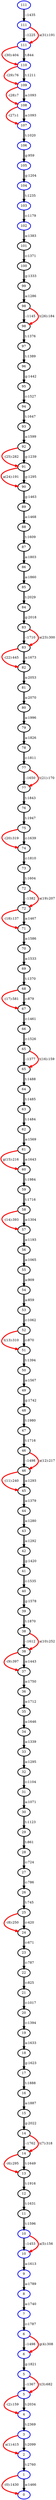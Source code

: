 digraph {
 0 [penwidth=3,label="0",color="blue2"]
 1 [penwidth=3,label="1",color="blue2"]
 2 [penwidth=3,label="2",color="blue2"]
 3 [penwidth=3,label="3",color="blue2"]
 4 [penwidth=3,label="4",color="blue2"]
 5 [penwidth=3,label="5",color="blue2"]
 6 [penwidth=3,label="5",color="blue2"]
 7 [penwidth=3,label="6",color="blue2"]
 8 [penwidth=3,label="6",color="blue2"]
 9 [penwidth=3,label="7",color="blue2"]
 10 [penwidth=3,label="8",color="blue2"]
 11 [penwidth=3,label="9",color="blue2"]
 12 [penwidth=3,label="10",color="blue2"]
 13 [penwidth=3,label="10",color="blue2"]
 14 [penwidth=3,label="11",color="black"]
 15 [penwidth=3,label="12",color="black"]
 16 [penwidth=3,label="13",color="black"]
 17 [penwidth=3,label="14",color="black"]
 18 [penwidth=3,label="14",color="black"]
 19 [penwidth=3,label="15",color="black"]
 20 [penwidth=3,label="16",color="black"]
 21 [penwidth=3,label="17",color="black"]
 22 [penwidth=3,label="18",color="black"]
 23 [penwidth=3,label="19",color="black"]
 24 [penwidth=3,label="20",color="black"]
 25 [penwidth=3,label="21",color="black"]
 26 [penwidth=3,label="22",color="black"]
 27 [penwidth=3,label="23",color="black"]
 28 [penwidth=3,label="24",color="black"]
 29 [penwidth=3,label="25",color="black"]
 30 [penwidth=3,label="26",color="black"]
 31 [penwidth=3,label="27",color="black"]
 32 [penwidth=3,label="28",color="black"]
 33 [penwidth=3,label="29",color="black"]
 34 [penwidth=3,label="30",color="black"]
 35 [penwidth=3,label="31",color="black"]
 36 [penwidth=3,label="32",color="black"]
 37 [penwidth=3,label="33",color="black"]
 38 [penwidth=3,label="34",color="black"]
 39 [penwidth=3,label="35",color="black"]
 40 [penwidth=3,label="36",color="black"]
 41 [penwidth=3,label="37",color="black"]
 42 [penwidth=3,label="38",color="black"]
 43 [penwidth=3,label="38",color="black"]
 44 [penwidth=3,label="39",color="black"]
 45 [penwidth=3,label="40",color="black"]
 46 [penwidth=3,label="41",color="black"]
 47 [penwidth=3,label="42",color="black"]
 48 [penwidth=3,label="43",color="black"]
 49 [penwidth=3,label="44",color="black"]
 50 [penwidth=3,label="45",color="black"]
 51 [penwidth=3,label="46",color="black"]
 52 [penwidth=3,label="46",color="black"]
 53 [penwidth=3,label="47",color="black"]
 54 [penwidth=3,label="48",color="black"]
 55 [penwidth=3,label="49",color="black"]
 56 [penwidth=3,label="50",color="black"]
 57 [penwidth=3,label="51",color="black"]
 58 [penwidth=3,label="52",color="black"]
 59 [penwidth=3,label="53",color="black"]
 60 [penwidth=3,label="54",color="black"]
 61 [penwidth=3,label="55",color="black"]
 62 [penwidth=3,label="56",color="black"]
 63 [penwidth=3,label="57",color="black"]
 64 [penwidth=3,label="58",color="black"]
 65 [penwidth=3,label="59",color="black"]
 66 [penwidth=3,label="60",color="black"]
 67 [penwidth=3,label="61",color="black"]
 68 [penwidth=3,label="62",color="black"]
 69 [penwidth=3,label="63",color="black"]
 70 [penwidth=3,label="64",color="black"]
 71 [penwidth=3,label="65",color="black"]
 72 [penwidth=3,label="65",color="black"]
 73 [penwidth=3,label="66",color="black"]
 74 [penwidth=3,label="67",color="black"]
 75 [penwidth=3,label="68",color="black"]
 76 [penwidth=3,label="69",color="black"]
 77 [penwidth=3,label="70",color="black"]
 78 [penwidth=3,label="71",color="black"]
 79 [penwidth=3,label="72",color="black"]
 80 [penwidth=3,label="72",color="black"]
 81 [penwidth=3,label="73",color="black"]
 82 [penwidth=3,label="74",color="black"]
 83 [penwidth=3,label="75",color="black"]
 84 [penwidth=3,label="76",color="black"]
 85 [penwidth=3,label="77",color="black"]
 86 [penwidth=3,label="77",color="black"]
 87 [penwidth=3,label="78",color="black"]
 88 [penwidth=3,label="79",color="black"]
 89 [penwidth=3,label="80",color="black"]
 90 [penwidth=3,label="81",color="black"]
 91 [penwidth=3,label="82",color="black"]
 92 [penwidth=3,label="83",color="black"]
 93 [penwidth=3,label="83",color="black"]
 94 [penwidth=3,label="84",color="black"]
 95 [penwidth=3,label="85",color="black"]
 96 [penwidth=3,label="86",color="black"]
 97 [penwidth=3,label="87",color="black"]
 98 [penwidth=3,label="88",color="black"]
 99 [penwidth=3,label="89",color="black"]
 100 [penwidth=3,label="90",color="black"]
 101 [penwidth=3,label="91",color="black"]
 102 [penwidth=3,label="92",color="black"]
 103 [penwidth=3,label="93",color="black"]
 104 [penwidth=3,label="94",color="black"]
 105 [penwidth=3,label="95",color="black"]
 106 [penwidth=3,label="96",color="black"]
 107 [penwidth=3,label="97",color="black"]
 108 [penwidth=3,label="98",color="black"]
 109 [penwidth=3,label="98",color="black"]
 110 [penwidth=3,label="99",color="black"]
 111 [penwidth=3,label="100",color="black"]
 112 [penwidth=3,label="101",color="black"]
 113 [penwidth=3,label="102",color="blue2"]
 114 [penwidth=3,label="103",color="blue2"]
 115 [penwidth=3,label="104",color="blue2"]
 116 [penwidth=3,label="105",color="blue2"]
 117 [penwidth=3,label="106",color="blue2"]
 118 [penwidth=3,label="107",color="blue2"]
 119 [penwidth=3,label="108",color="blue2"]
 120 [penwidth=3,label="109",color="blue2"]
 121 [penwidth=3,label="110",color="blue2"]
 122 [penwidth=3,label="111",color="blue2"]
 123 [penwidth=3,label="111",color="blue2"]
 124 [penwidth=3,label="111",color="blue2"]
  1 -> 0[penwidth=4,weight=1,label=" -(0):1430",color="red"]
  1 -> 0[penwidth=4,weight=10,label=" a:1466  ",color="black"]
  2 -> 1[penwidth=4,weight=10,label=" t:2760  ",color="black"]
  3 -> 2[penwidth=4,weight=1,label=" a(1):415",color="red"]
  3 -> 2[penwidth=4,weight=10,label=" t:2099  ",color="black"]
  4 -> 3[penwidth=4,weight=10,label=" t:2369  ",color="black"]
  5 -> 4[penwidth=4,weight=1,label=" -(2):159",color="red"]
  5 -> 4[penwidth=4,weight=10,label=" t:2034  ",color="black"]
  6 -> 5[penwidth=4,weight=10,label=" -:1367  ",color="black"]
  6 -> 5[penwidth=4,weight=1,label=" t(3):682",color="red"]
  7 -> 6[penwidth=4,weight=10,label=" g:1821  ",color="black"]
  8 -> 7[penwidth=4,weight=10,label=" -:1498  ",color="black"]
  8 -> 7[penwidth=4,weight=1,label=" g(4):308",color="red"]
  9 -> 8[penwidth=4,weight=10,label=" c:1787  ",color="black"]
  10 -> 9[penwidth=4,weight=10,label=" a:1740  ",color="black"]
  11 -> 10[penwidth=4,weight=10,label=" a:1789  ",color="black"]
  12 -> 11[penwidth=4,weight=10,label=" a:1613  ",color="black"]
  13 -> 12[penwidth=4,weight=10,label=" -:1453  ",color="black"]
  13 -> 12[penwidth=4,weight=1,label=" a(5):156",color="red"]
  14 -> 13[penwidth=4,weight=10,label=" t:1596  ",color="black"]
  15 -> 14[penwidth=4,weight=10,label=" t:1631  ",color="black"]
  16 -> 15[penwidth=4,weight=10,label=" t:1916  ",color="black"]
  17 -> 16[penwidth=4,weight=1,label=" -(6):295",color="red"]
  17 -> 16[penwidth=4,weight=10,label=" t:1649  ",color="black"]
  18 -> 17[penwidth=4,weight=10,label=" -:1762  ",color="black"]
  18 -> 17[penwidth=4,weight=1,label=" t(7):318",color="red"]
  19 -> 18[penwidth=4,weight=10,label=" g:2022  ",color="black"]
  20 -> 19[penwidth=4,weight=10,label=" a:1887  ",color="black"]
  21 -> 20[penwidth=4,weight=10,label=" t:1888  ",color="black"]
  22 -> 21[penwidth=4,weight=10,label=" g:1623  ",color="black"]
  23 -> 22[penwidth=4,weight=10,label=" a:1633  ",color="black"]
  24 -> 23[penwidth=4,weight=10,label=" c:1394  ",color="black"]
  25 -> 24[penwidth=4,weight=10,label=" c:1017  ",color="black"]
  26 -> 25[penwidth=4,weight=10,label=" c:825  ",color="black"]
  27 -> 26[penwidth=4,weight=10,label=" c:787  ",color="black"]
  28 -> 27[penwidth=4,weight=10,label=" c:671  ",color="black"]
  29 -> 28[penwidth=4,weight=1,label=" -(8):250",color="red"]
  29 -> 28[penwidth=4,weight=10,label=" c:420  ",color="black"]
  30 -> 29[penwidth=4,weight=10,label=" t:745  ",color="black"]
  31 -> 30[penwidth=4,weight=10,label=" c:786  ",color="black"]
  32 -> 31[penwidth=4,weight=10,label=" c:724  ",color="black"]
  33 -> 32[penwidth=4,weight=10,label=" t:861  ",color="black"]
  34 -> 33[penwidth=4,weight=10,label=" t:1123  ",color="black"]
  35 -> 34[penwidth=4,weight=10,label=" a:1071  ",color="black"]
  36 -> 35[penwidth=4,weight=10,label=" c:1104  ",color="black"]
  37 -> 36[penwidth=4,weight=10,label=" a:1295  ",color="black"]
  38 -> 37[penwidth=4,weight=10,label=" a:1339  ",color="black"]
  39 -> 38[penwidth=4,weight=10,label=" a:1646  ",color="black"]
  40 -> 39[penwidth=4,weight=10,label=" a:1712  ",color="black"]
  41 -> 40[penwidth=4,weight=10,label=" a:1750  ",color="black"]
  42 -> 41[penwidth=4,weight=1,label=" -(9):397",color="red"]
  42 -> 41[penwidth=4,weight=10,label=" a:1443  ",color="black"]
  43 -> 42[penwidth=4,weight=10,label=" -:1612  ",color="black"]
  43 -> 42[penwidth=4,weight=1,label=" a(10):252",color="red"]
  44 -> 43[penwidth=4,weight=10,label=" t:1870  ",color="black"]
  45 -> 44[penwidth=4,weight=10,label=" g:1578  ",color="black"]
  46 -> 45[penwidth=4,weight=10,label=" c:1535  ",color="black"]
  47 -> 46[penwidth=4,weight=10,label=" g:1420  ",color="black"]
  48 -> 47[penwidth=4,weight=10,label=" a:1292  ",color="black"]
  49 -> 48[penwidth=4,weight=10,label=" a:1280  ",color="black"]
  50 -> 49[penwidth=4,weight=10,label=" a:1379  ",color="black"]
  51 -> 50[penwidth=4,weight=1,label=" -(11):240",color="red"]
  51 -> 50[penwidth=4,weight=10,label=" a:1293  ",color="black"]
  52 -> 51[penwidth=4,weight=10,label=" -:1498  ",color="black"]
  52 -> 51[penwidth=4,weight=1,label=" a(12):217",color="red"]
  53 -> 52[penwidth=4,weight=10,label=" t:1716  ",color="black"]
  54 -> 53[penwidth=4,weight=10,label=" t:1980  ",color="black"]
  55 -> 54[penwidth=4,weight=10,label=" g:1742  ",color="black"]
  56 -> 55[penwidth=4,weight=10,label=" a:1567  ",color="black"]
  57 -> 56[penwidth=4,weight=10,label=" t:1394  ",color="black"]
  58 -> 57[penwidth=4,weight=1,label=" t(13):310",color="red"]
  58 -> 57[penwidth=4,weight=10,label=" c:870  ",color="black"]
  59 -> 58[penwidth=4,weight=10,label=" c:1062  ",color="black"]
  60 -> 59[penwidth=4,weight=10,label=" a:859  ",color="black"]
  61 -> 60[penwidth=4,weight=10,label=" a:909  ",color="black"]
  62 -> 61[penwidth=4,weight=10,label=" a:1065  ",color="black"]
  63 -> 62[penwidth=4,weight=10,label=" a:1193  ",color="black"]
  64 -> 63[penwidth=4,weight=1,label=" -(14):393",color="red"]
  64 -> 63[penwidth=4,weight=10,label=" a:1304  ",color="black"]
  65 -> 64[penwidth=4,weight=10,label=" t:1716  ",color="black"]
  66 -> 65[penwidth=4,weight=10,label=" t:1984  ",color="black"]
  67 -> 66[penwidth=4,weight=1,label=" g(15):216",color="red"]
  67 -> 66[penwidth=4,weight=10,label=" a:1643  ",color="black"]
  68 -> 67[penwidth=4,weight=10,label=" a:1569  ",color="black"]
  69 -> 68[penwidth=4,weight=10,label=" t:1484  ",color="black"]
  70 -> 69[penwidth=4,weight=10,label=" t:1485  ",color="black"]
  71 -> 70[penwidth=4,weight=10,label=" t:1488  ",color="black"]
  72 -> 71[penwidth=4,weight=10,label=" -:1377  ",color="black"]
  72 -> 71[penwidth=4,weight=1,label=" t(16):159",color="red"]
  73 -> 72[penwidth=4,weight=10,label=" c:1526  ",color="black"]
  74 -> 73[penwidth=4,weight=10,label=" c:1461  ",color="black"]
  75 -> 74[penwidth=4,weight=1,label=" -(17):581",color="red"]
  75 -> 74[penwidth=4,weight=10,label=" c:879  ",color="black"]
  76 -> 75[penwidth=4,weight=10,label=" t:1370  ",color="black"]
  77 -> 76[penwidth=4,weight=10,label=" a:1533  ",color="black"]
  78 -> 77[penwidth=4,weight=10,label=" a:1586  ",color="black"]
  79 -> 78[penwidth=4,weight=1,label=" -(18):137",color="red"]
  79 -> 78[penwidth=4,weight=10,label=" a:1467  ",color="black"]
  80 -> 79[penwidth=4,weight=10,label=" -:1382  ",color="black"]
  80 -> 79[penwidth=4,weight=1,label=" a(19):207",color="red"]
  81 -> 80[penwidth=4,weight=10,label=" t:1604  ",color="black"]
  82 -> 81[penwidth=4,weight=10,label=" c:1810  ",color="black"]
  83 -> 82[penwidth=4,weight=1,label=" -(20):319",color="red"]
  83 -> 82[penwidth=4,weight=10,label=" c:1639  ",color="black"]
  84 -> 83[penwidth=4,weight=10,label=" t:1947  ",color="black"]
  85 -> 84[penwidth=4,weight=10,label=" t:1843  ",color="black"]
  86 -> 85[penwidth=4,weight=10,label=" -:1650  ",color="black"]
  86 -> 85[penwidth=4,weight=1,label=" t(21):170",color="red"]
  87 -> 86[penwidth=4,weight=10,label=" c:1811  ",color="black"]
  88 -> 87[penwidth=4,weight=10,label=" a:1826  ",color="black"]
  89 -> 88[penwidth=4,weight=10,label=" a:1996  ",color="black"]
  90 -> 89[penwidth=4,weight=10,label=" a:2070  ",color="black"]
  91 -> 90[penwidth=4,weight=10,label=" a:2053  ",color="black"]
  92 -> 91[penwidth=4,weight=1,label=" -(22):445",color="red"]
  92 -> 91[penwidth=4,weight=10,label=" a:1673  ",color="black"]
  93 -> 92[penwidth=4,weight=10,label=" -:1710  ",color="black"]
  93 -> 92[penwidth=4,weight=1,label=" a(23):300",color="red"]
  94 -> 93[penwidth=4,weight=10,label=" g:2018  ",color="black"]
  95 -> 94[penwidth=4,weight=10,label=" t:2029  ",color="black"]
  96 -> 95[penwidth=4,weight=10,label=" a:1860  ",color="black"]
  97 -> 96[penwidth=4,weight=10,label=" a:1803  ",color="black"]
  98 -> 97[penwidth=4,weight=10,label=" t:1609  ",color="black"]
  99 -> 98[penwidth=4,weight=10,label=" a:1468  ",color="black"]
  100 -> 99[penwidth=4,weight=10,label=" g:1463  ",color="black"]
  101 -> 100[penwidth=4,weight=1,label=" a(24):191",color="red"]
  101 -> 100[penwidth=4,weight=10,label=" g:1295  ",color="black"]
  102 -> 101[penwidth=4,weight=1,label=" -(25):282",color="red"]
  102 -> 101[penwidth=4,weight=10,label=" g:1239  ",color="black"]
  103 -> 102[penwidth=4,weight=10,label=" a:1599  ",color="black"]
  104 -> 103[penwidth=4,weight=10,label=" t:1647  ",color="black"]
  105 -> 104[penwidth=4,weight=10,label=" c:1527  ",color="black"]
  106 -> 105[penwidth=4,weight=10,label=" g:1442  ",color="black"]
  107 -> 106[penwidth=4,weight=10,label=" t:1389  ",color="black"]
  108 -> 107[penwidth=4,weight=10,label=" t:1376  ",color="black"]
  109 -> 108[penwidth=4,weight=10,label=" -:1145  ",color="black"]
  109 -> 108[penwidth=4,weight=1,label=" t(26):184",color="red"]
  110 -> 109[penwidth=4,weight=10,label=" a:1286  ",color="black"]
  111 -> 110[penwidth=4,weight=10,label=" g:1333  ",color="black"]
  112 -> 111[penwidth=4,weight=10,label=" c:1371  ",color="black"]
  113 -> 112[penwidth=4,weight=10,label=" a:1383  ",color="black"]
  114 -> 113[penwidth=4,weight=10,label=" c:1179  ",color="black"]
  115 -> 114[penwidth=4,weight=10,label=" t:1235  ",color="black"]
  116 -> 115[penwidth=4,weight=10,label=" g:1204  ",color="black"]
  117 -> 116[penwidth=4,weight=10,label=" g:959  ",color="black"]
  118 -> 117[penwidth=4,weight=10,label=" t:1020  ",color="black"]
  119 -> 118[penwidth=4,weight=1,label=" -(27):1",color="red"]
  119 -> 118[penwidth=4,weight=10,label=" a:1093  ",color="black"]
  120 -> 119[penwidth=4,weight=1,label=" -(28):7",color="red"]
  120 -> 119[penwidth=4,weight=10,label=" a:1093  ",color="black"]
  121 -> 120[penwidth=4,weight=1,label=" -(29):76",color="red"]
  121 -> 120[penwidth=4,weight=10,label=" t:1211  ",color="black"]
  122 -> 121[penwidth=4,weight=1,label=" -(30):404",color="red"]
  122 -> 121[penwidth=4,weight=10,label=" t:844  ",color="black"]
  123 -> 122[penwidth=4,weight=10,label=" -:1225  ",color="black"]
  123 -> 122[penwidth=4,weight=1,label=" a(31):191",color="red"]
  124 -> 123[penwidth=4,weight=10,label=" -:1435  ",color="black"]
}
